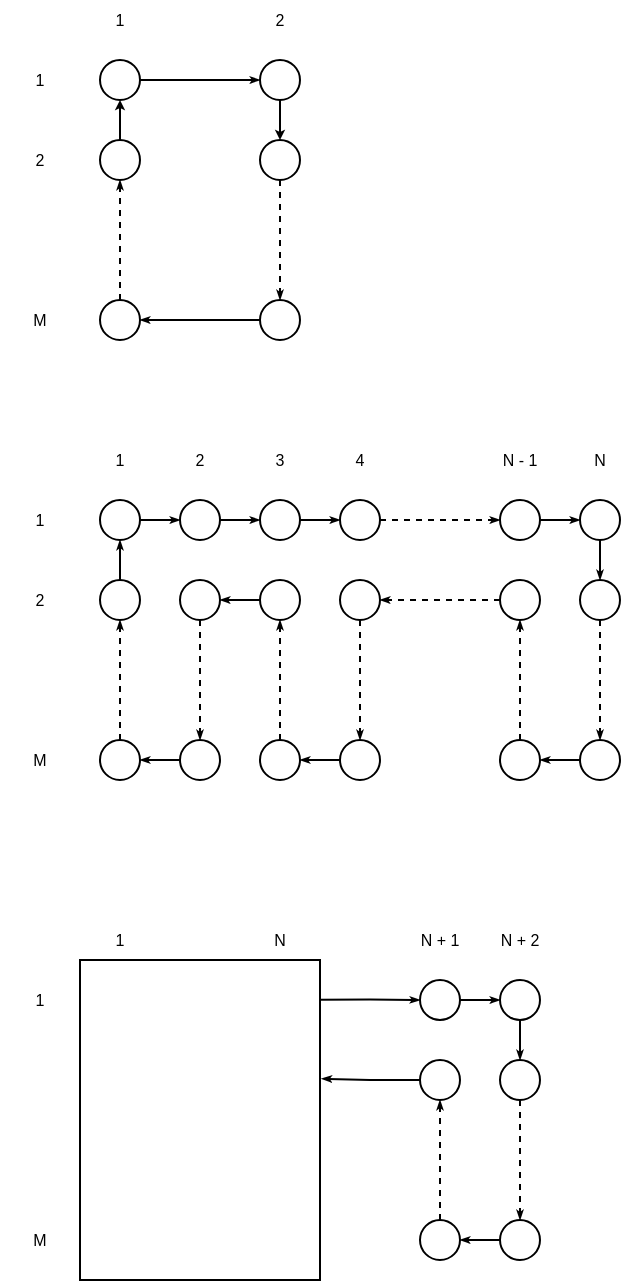 <mxfile version="14.9.5" type="device"><diagram id="q_cRLQWDdOpXKniMTgNt" name="Page-1"><mxGraphModel dx="813" dy="472" grid="1" gridSize="10" guides="1" tooltips="1" connect="1" arrows="1" fold="1" page="1" pageScale="1" pageWidth="827" pageHeight="1169" math="0" shadow="0"><root><mxCell id="0"/><mxCell id="1" parent="0"/><mxCell id="czLlAToXDyT0YlsjJ53b-17" style="edgeStyle=orthogonalEdgeStyle;rounded=0;orthogonalLoop=1;jettySize=auto;html=1;exitX=1;exitY=0.5;exitDx=0;exitDy=0;entryX=0;entryY=0.5;entryDx=0;entryDy=0;endArrow=classicThin;endFill=1;endSize=2;strokeWidth=1;" edge="1" parent="1" source="czLlAToXDyT0YlsjJ53b-1" target="czLlAToXDyT0YlsjJ53b-2"><mxGeometry relative="1" as="geometry"/></mxCell><mxCell id="czLlAToXDyT0YlsjJ53b-1" value="" style="ellipse;whiteSpace=wrap;html=1;aspect=fixed;" vertex="1" parent="1"><mxGeometry x="90" y="70" width="20" height="20" as="geometry"/></mxCell><mxCell id="czLlAToXDyT0YlsjJ53b-8" style="edgeStyle=orthogonalEdgeStyle;rounded=0;orthogonalLoop=1;jettySize=auto;html=1;exitX=0.5;exitY=1;exitDx=0;exitDy=0;entryX=0.5;entryY=0;entryDx=0;entryDy=0;endSize=2;" edge="1" parent="1" source="czLlAToXDyT0YlsjJ53b-2" target="czLlAToXDyT0YlsjJ53b-4"><mxGeometry relative="1" as="geometry"/></mxCell><mxCell id="czLlAToXDyT0YlsjJ53b-2" value="" style="ellipse;whiteSpace=wrap;html=1;aspect=fixed;" vertex="1" parent="1"><mxGeometry x="170" y="70" width="20" height="20" as="geometry"/></mxCell><mxCell id="czLlAToXDyT0YlsjJ53b-12" style="edgeStyle=orthogonalEdgeStyle;rounded=0;orthogonalLoop=1;jettySize=auto;html=1;exitX=0.5;exitY=0;exitDx=0;exitDy=0;entryX=0.5;entryY=1;entryDx=0;entryDy=0;endSize=2;" edge="1" parent="1" source="czLlAToXDyT0YlsjJ53b-3" target="czLlAToXDyT0YlsjJ53b-1"><mxGeometry relative="1" as="geometry"/></mxCell><mxCell id="czLlAToXDyT0YlsjJ53b-3" value="" style="ellipse;whiteSpace=wrap;html=1;aspect=fixed;" vertex="1" parent="1"><mxGeometry x="90" y="110" width="20" height="20" as="geometry"/></mxCell><mxCell id="czLlAToXDyT0YlsjJ53b-9" style="edgeStyle=orthogonalEdgeStyle;rounded=0;orthogonalLoop=1;jettySize=auto;html=1;exitX=0.5;exitY=1;exitDx=0;exitDy=0;entryX=0.5;entryY=0;entryDx=0;entryDy=0;strokeWidth=1;endArrow=classicThin;endFill=1;endSize=2;dashed=1;" edge="1" parent="1" source="czLlAToXDyT0YlsjJ53b-4" target="czLlAToXDyT0YlsjJ53b-6"><mxGeometry relative="1" as="geometry"/></mxCell><mxCell id="czLlAToXDyT0YlsjJ53b-4" value="" style="ellipse;whiteSpace=wrap;html=1;aspect=fixed;" vertex="1" parent="1"><mxGeometry x="170" y="110" width="20" height="20" as="geometry"/></mxCell><mxCell id="czLlAToXDyT0YlsjJ53b-11" style="edgeStyle=orthogonalEdgeStyle;rounded=0;orthogonalLoop=1;jettySize=auto;html=1;exitX=0.5;exitY=0;exitDx=0;exitDy=0;entryX=0.5;entryY=1;entryDx=0;entryDy=0;strokeWidth=1;endArrow=classicThin;endFill=1;endSize=2;dashed=1;" edge="1" parent="1" source="czLlAToXDyT0YlsjJ53b-5" target="czLlAToXDyT0YlsjJ53b-3"><mxGeometry relative="1" as="geometry"/></mxCell><mxCell id="czLlAToXDyT0YlsjJ53b-5" value="" style="ellipse;whiteSpace=wrap;html=1;aspect=fixed;" vertex="1" parent="1"><mxGeometry x="90" y="190" width="20" height="20" as="geometry"/></mxCell><mxCell id="czLlAToXDyT0YlsjJ53b-10" style="edgeStyle=orthogonalEdgeStyle;rounded=0;orthogonalLoop=1;jettySize=auto;html=1;exitX=0;exitY=0.5;exitDx=0;exitDy=0;entryX=1;entryY=0.5;entryDx=0;entryDy=0;strokeWidth=1;endArrow=classicThin;endFill=1;endSize=2;" edge="1" parent="1" source="czLlAToXDyT0YlsjJ53b-6" target="czLlAToXDyT0YlsjJ53b-5"><mxGeometry relative="1" as="geometry"/></mxCell><mxCell id="czLlAToXDyT0YlsjJ53b-6" value="" style="ellipse;whiteSpace=wrap;html=1;aspect=fixed;" vertex="1" parent="1"><mxGeometry x="170" y="190" width="20" height="20" as="geometry"/></mxCell><mxCell id="czLlAToXDyT0YlsjJ53b-21" value="1" style="text;html=1;strokeColor=none;fillColor=none;align=center;verticalAlign=middle;whiteSpace=wrap;rounded=0;fontSize=8;" vertex="1" parent="1"><mxGeometry x="80" y="40" width="40" height="20" as="geometry"/></mxCell><mxCell id="czLlAToXDyT0YlsjJ53b-22" value="2" style="text;html=1;strokeColor=none;fillColor=none;align=center;verticalAlign=middle;whiteSpace=wrap;rounded=0;fontSize=8;" vertex="1" parent="1"><mxGeometry x="160" y="40" width="40" height="20" as="geometry"/></mxCell><mxCell id="czLlAToXDyT0YlsjJ53b-23" value="1" style="text;html=1;strokeColor=none;fillColor=none;align=center;verticalAlign=middle;whiteSpace=wrap;rounded=0;fontSize=8;" vertex="1" parent="1"><mxGeometry x="40" y="70" width="40" height="20" as="geometry"/></mxCell><mxCell id="czLlAToXDyT0YlsjJ53b-24" value="2" style="text;html=1;strokeColor=none;fillColor=none;align=center;verticalAlign=middle;whiteSpace=wrap;rounded=0;fontSize=8;" vertex="1" parent="1"><mxGeometry x="40" y="110" width="40" height="20" as="geometry"/></mxCell><mxCell id="czLlAToXDyT0YlsjJ53b-25" value="M" style="text;html=1;strokeColor=none;fillColor=none;align=center;verticalAlign=middle;whiteSpace=wrap;rounded=0;fontSize=8;" vertex="1" parent="1"><mxGeometry x="40" y="190" width="40" height="20" as="geometry"/></mxCell><mxCell id="czLlAToXDyT0YlsjJ53b-44" style="edgeStyle=orthogonalEdgeStyle;rounded=0;orthogonalLoop=1;jettySize=auto;html=1;exitX=1;exitY=0.5;exitDx=0;exitDy=0;entryX=0;entryY=0.5;entryDx=0;entryDy=0;fontSize=8;endArrow=classicThin;endFill=1;endSize=2;strokeWidth=1;" edge="1" parent="1" source="czLlAToXDyT0YlsjJ53b-26" target="czLlAToXDyT0YlsjJ53b-28"><mxGeometry relative="1" as="geometry"/></mxCell><mxCell id="czLlAToXDyT0YlsjJ53b-26" value="" style="ellipse;whiteSpace=wrap;html=1;aspect=fixed;" vertex="1" parent="1"><mxGeometry x="90" y="290" width="20" height="20" as="geometry"/></mxCell><mxCell id="czLlAToXDyT0YlsjJ53b-46" style="edgeStyle=orthogonalEdgeStyle;rounded=0;orthogonalLoop=1;jettySize=auto;html=1;exitX=1;exitY=0.5;exitDx=0;exitDy=0;entryX=0;entryY=0.5;entryDx=0;entryDy=0;fontSize=8;endArrow=classicThin;endFill=1;endSize=2;strokeWidth=1;" edge="1" parent="1" source="czLlAToXDyT0YlsjJ53b-27" target="czLlAToXDyT0YlsjJ53b-29"><mxGeometry relative="1" as="geometry"/></mxCell><mxCell id="czLlAToXDyT0YlsjJ53b-27" value="" style="ellipse;whiteSpace=wrap;html=1;aspect=fixed;" vertex="1" parent="1"><mxGeometry x="170" y="290" width="20" height="20" as="geometry"/></mxCell><mxCell id="czLlAToXDyT0YlsjJ53b-45" style="edgeStyle=orthogonalEdgeStyle;rounded=0;orthogonalLoop=1;jettySize=auto;html=1;exitX=1;exitY=0.5;exitDx=0;exitDy=0;entryX=0;entryY=0.5;entryDx=0;entryDy=0;fontSize=8;endArrow=classicThin;endFill=1;endSize=2;strokeWidth=1;" edge="1" parent="1" source="czLlAToXDyT0YlsjJ53b-28" target="czLlAToXDyT0YlsjJ53b-27"><mxGeometry relative="1" as="geometry"/></mxCell><mxCell id="czLlAToXDyT0YlsjJ53b-28" value="" style="ellipse;whiteSpace=wrap;html=1;aspect=fixed;" vertex="1" parent="1"><mxGeometry x="130" y="290" width="20" height="20" as="geometry"/></mxCell><mxCell id="czLlAToXDyT0YlsjJ53b-47" style="edgeStyle=orthogonalEdgeStyle;rounded=0;orthogonalLoop=1;jettySize=auto;html=1;exitX=1;exitY=0.5;exitDx=0;exitDy=0;entryX=0;entryY=0.5;entryDx=0;entryDy=0;fontSize=8;endArrow=classicThin;endFill=1;endSize=2;strokeWidth=1;dashed=1;" edge="1" parent="1" source="czLlAToXDyT0YlsjJ53b-29" target="czLlAToXDyT0YlsjJ53b-30"><mxGeometry relative="1" as="geometry"/></mxCell><mxCell id="czLlAToXDyT0YlsjJ53b-29" value="" style="ellipse;whiteSpace=wrap;html=1;aspect=fixed;" vertex="1" parent="1"><mxGeometry x="210" y="290" width="20" height="20" as="geometry"/></mxCell><mxCell id="czLlAToXDyT0YlsjJ53b-48" style="edgeStyle=orthogonalEdgeStyle;rounded=0;orthogonalLoop=1;jettySize=auto;html=1;exitX=1;exitY=0.5;exitDx=0;exitDy=0;entryX=0;entryY=0.5;entryDx=0;entryDy=0;fontSize=8;endArrow=classicThin;endFill=1;endSize=2;strokeWidth=1;" edge="1" parent="1" source="czLlAToXDyT0YlsjJ53b-30" target="czLlAToXDyT0YlsjJ53b-31"><mxGeometry relative="1" as="geometry"/></mxCell><mxCell id="czLlAToXDyT0YlsjJ53b-30" value="" style="ellipse;whiteSpace=wrap;html=1;aspect=fixed;" vertex="1" parent="1"><mxGeometry x="290" y="290" width="20" height="20" as="geometry"/></mxCell><mxCell id="czLlAToXDyT0YlsjJ53b-49" style="edgeStyle=orthogonalEdgeStyle;rounded=0;orthogonalLoop=1;jettySize=auto;html=1;exitX=0.5;exitY=1;exitDx=0;exitDy=0;entryX=0.5;entryY=0;entryDx=0;entryDy=0;fontSize=8;endArrow=classicThin;endFill=1;endSize=2;strokeWidth=1;" edge="1" parent="1" source="czLlAToXDyT0YlsjJ53b-31" target="czLlAToXDyT0YlsjJ53b-37"><mxGeometry relative="1" as="geometry"/></mxCell><mxCell id="czLlAToXDyT0YlsjJ53b-31" value="" style="ellipse;whiteSpace=wrap;html=1;aspect=fixed;" vertex="1" parent="1"><mxGeometry x="330" y="290" width="20" height="20" as="geometry"/></mxCell><mxCell id="czLlAToXDyT0YlsjJ53b-61" style="edgeStyle=orthogonalEdgeStyle;rounded=0;orthogonalLoop=1;jettySize=auto;html=1;exitX=0.5;exitY=0;exitDx=0;exitDy=0;entryX=0.5;entryY=1;entryDx=0;entryDy=0;fontSize=8;endArrow=classicThin;endFill=1;endSize=2;strokeWidth=1;" edge="1" parent="1" source="czLlAToXDyT0YlsjJ53b-32" target="czLlAToXDyT0YlsjJ53b-26"><mxGeometry relative="1" as="geometry"/></mxCell><mxCell id="czLlAToXDyT0YlsjJ53b-32" value="" style="ellipse;whiteSpace=wrap;html=1;aspect=fixed;" vertex="1" parent="1"><mxGeometry x="90" y="330" width="20" height="20" as="geometry"/></mxCell><mxCell id="czLlAToXDyT0YlsjJ53b-57" style="edgeStyle=orthogonalEdgeStyle;rounded=0;orthogonalLoop=1;jettySize=auto;html=1;exitX=0;exitY=0.5;exitDx=0;exitDy=0;entryX=1;entryY=0.5;entryDx=0;entryDy=0;fontSize=8;endArrow=classicThin;endFill=1;endSize=2;strokeWidth=1;" edge="1" parent="1" source="czLlAToXDyT0YlsjJ53b-33" target="czLlAToXDyT0YlsjJ53b-34"><mxGeometry relative="1" as="geometry"/></mxCell><mxCell id="czLlAToXDyT0YlsjJ53b-33" value="" style="ellipse;whiteSpace=wrap;html=1;aspect=fixed;" vertex="1" parent="1"><mxGeometry x="170" y="330" width="20" height="20" as="geometry"/></mxCell><mxCell id="czLlAToXDyT0YlsjJ53b-58" style="edgeStyle=orthogonalEdgeStyle;rounded=0;orthogonalLoop=1;jettySize=auto;html=1;exitX=0.5;exitY=1;exitDx=0;exitDy=0;entryX=0.5;entryY=0;entryDx=0;entryDy=0;fontSize=8;endArrow=classicThin;endFill=1;endSize=2;strokeWidth=1;dashed=1;" edge="1" parent="1" source="czLlAToXDyT0YlsjJ53b-34" target="czLlAToXDyT0YlsjJ53b-40"><mxGeometry relative="1" as="geometry"/></mxCell><mxCell id="czLlAToXDyT0YlsjJ53b-34" value="" style="ellipse;whiteSpace=wrap;html=1;aspect=fixed;" vertex="1" parent="1"><mxGeometry x="130" y="330" width="20" height="20" as="geometry"/></mxCell><mxCell id="czLlAToXDyT0YlsjJ53b-54" style="edgeStyle=orthogonalEdgeStyle;rounded=0;orthogonalLoop=1;jettySize=auto;html=1;exitX=0.5;exitY=1;exitDx=0;exitDy=0;entryX=0.5;entryY=0;entryDx=0;entryDy=0;fontSize=8;endArrow=classicThin;endFill=1;endSize=2;strokeWidth=1;dashed=1;" edge="1" parent="1" source="czLlAToXDyT0YlsjJ53b-35" target="czLlAToXDyT0YlsjJ53b-41"><mxGeometry relative="1" as="geometry"/></mxCell><mxCell id="czLlAToXDyT0YlsjJ53b-35" value="" style="ellipse;whiteSpace=wrap;html=1;aspect=fixed;" vertex="1" parent="1"><mxGeometry x="210" y="330" width="20" height="20" as="geometry"/></mxCell><mxCell id="czLlAToXDyT0YlsjJ53b-53" style="edgeStyle=orthogonalEdgeStyle;rounded=0;orthogonalLoop=1;jettySize=auto;html=1;exitX=0;exitY=0.5;exitDx=0;exitDy=0;entryX=1;entryY=0.5;entryDx=0;entryDy=0;fontSize=8;endArrow=classicThin;endFill=1;endSize=2;strokeWidth=1;dashed=1;" edge="1" parent="1" source="czLlAToXDyT0YlsjJ53b-36" target="czLlAToXDyT0YlsjJ53b-35"><mxGeometry relative="1" as="geometry"/></mxCell><mxCell id="czLlAToXDyT0YlsjJ53b-36" value="" style="ellipse;whiteSpace=wrap;html=1;aspect=fixed;" vertex="1" parent="1"><mxGeometry x="290" y="330" width="20" height="20" as="geometry"/></mxCell><mxCell id="czLlAToXDyT0YlsjJ53b-50" style="edgeStyle=orthogonalEdgeStyle;rounded=0;orthogonalLoop=1;jettySize=auto;html=1;exitX=0.5;exitY=1;exitDx=0;exitDy=0;entryX=0.5;entryY=0;entryDx=0;entryDy=0;fontSize=8;endArrow=classicThin;endFill=1;endSize=2;strokeWidth=1;dashed=1;" edge="1" parent="1" source="czLlAToXDyT0YlsjJ53b-37" target="czLlAToXDyT0YlsjJ53b-43"><mxGeometry relative="1" as="geometry"/></mxCell><mxCell id="czLlAToXDyT0YlsjJ53b-37" value="" style="ellipse;whiteSpace=wrap;html=1;aspect=fixed;" vertex="1" parent="1"><mxGeometry x="330" y="330" width="20" height="20" as="geometry"/></mxCell><mxCell id="czLlAToXDyT0YlsjJ53b-60" style="edgeStyle=orthogonalEdgeStyle;rounded=0;orthogonalLoop=1;jettySize=auto;html=1;exitX=0.5;exitY=0;exitDx=0;exitDy=0;entryX=0.5;entryY=1;entryDx=0;entryDy=0;fontSize=8;endArrow=classicThin;endFill=1;endSize=2;strokeWidth=1;dashed=1;" edge="1" parent="1" source="czLlAToXDyT0YlsjJ53b-38" target="czLlAToXDyT0YlsjJ53b-32"><mxGeometry relative="1" as="geometry"/></mxCell><mxCell id="czLlAToXDyT0YlsjJ53b-38" value="" style="ellipse;whiteSpace=wrap;html=1;aspect=fixed;" vertex="1" parent="1"><mxGeometry x="90" y="410" width="20" height="20" as="geometry"/></mxCell><mxCell id="czLlAToXDyT0YlsjJ53b-56" style="edgeStyle=orthogonalEdgeStyle;rounded=0;orthogonalLoop=1;jettySize=auto;html=1;exitX=0.5;exitY=0;exitDx=0;exitDy=0;entryX=0.5;entryY=1;entryDx=0;entryDy=0;fontSize=8;endArrow=classicThin;endFill=1;endSize=2;strokeWidth=1;dashed=1;" edge="1" parent="1" source="czLlAToXDyT0YlsjJ53b-39" target="czLlAToXDyT0YlsjJ53b-33"><mxGeometry relative="1" as="geometry"/></mxCell><mxCell id="czLlAToXDyT0YlsjJ53b-39" value="" style="ellipse;whiteSpace=wrap;html=1;aspect=fixed;" vertex="1" parent="1"><mxGeometry x="170" y="410" width="20" height="20" as="geometry"/></mxCell><mxCell id="czLlAToXDyT0YlsjJ53b-59" style="edgeStyle=orthogonalEdgeStyle;rounded=0;orthogonalLoop=1;jettySize=auto;html=1;exitX=0;exitY=0.5;exitDx=0;exitDy=0;entryX=1;entryY=0.5;entryDx=0;entryDy=0;fontSize=8;endArrow=classicThin;endFill=1;endSize=2;strokeWidth=1;" edge="1" parent="1" source="czLlAToXDyT0YlsjJ53b-40" target="czLlAToXDyT0YlsjJ53b-38"><mxGeometry relative="1" as="geometry"/></mxCell><mxCell id="czLlAToXDyT0YlsjJ53b-40" value="" style="ellipse;whiteSpace=wrap;html=1;aspect=fixed;" vertex="1" parent="1"><mxGeometry x="130" y="410" width="20" height="20" as="geometry"/></mxCell><mxCell id="czLlAToXDyT0YlsjJ53b-55" style="edgeStyle=orthogonalEdgeStyle;rounded=0;orthogonalLoop=1;jettySize=auto;html=1;exitX=0;exitY=0.5;exitDx=0;exitDy=0;entryX=1;entryY=0.5;entryDx=0;entryDy=0;fontSize=8;endArrow=classicThin;endFill=1;endSize=2;strokeWidth=1;" edge="1" parent="1" source="czLlAToXDyT0YlsjJ53b-41" target="czLlAToXDyT0YlsjJ53b-39"><mxGeometry relative="1" as="geometry"/></mxCell><mxCell id="czLlAToXDyT0YlsjJ53b-41" value="" style="ellipse;whiteSpace=wrap;html=1;aspect=fixed;" vertex="1" parent="1"><mxGeometry x="210" y="410" width="20" height="20" as="geometry"/></mxCell><mxCell id="czLlAToXDyT0YlsjJ53b-52" style="edgeStyle=orthogonalEdgeStyle;rounded=0;orthogonalLoop=1;jettySize=auto;html=1;exitX=0.5;exitY=0;exitDx=0;exitDy=0;entryX=0.5;entryY=1;entryDx=0;entryDy=0;fontSize=8;endArrow=classicThin;endFill=1;endSize=2;strokeWidth=1;dashed=1;" edge="1" parent="1" source="czLlAToXDyT0YlsjJ53b-42" target="czLlAToXDyT0YlsjJ53b-36"><mxGeometry relative="1" as="geometry"/></mxCell><mxCell id="czLlAToXDyT0YlsjJ53b-42" value="" style="ellipse;whiteSpace=wrap;html=1;aspect=fixed;" vertex="1" parent="1"><mxGeometry x="290" y="410" width="20" height="20" as="geometry"/></mxCell><mxCell id="czLlAToXDyT0YlsjJ53b-51" style="edgeStyle=orthogonalEdgeStyle;rounded=0;orthogonalLoop=1;jettySize=auto;html=1;exitX=0;exitY=0.5;exitDx=0;exitDy=0;entryX=1;entryY=0.5;entryDx=0;entryDy=0;fontSize=8;endArrow=classicThin;endFill=1;endSize=2;strokeWidth=1;" edge="1" parent="1" source="czLlAToXDyT0YlsjJ53b-43" target="czLlAToXDyT0YlsjJ53b-42"><mxGeometry relative="1" as="geometry"/></mxCell><mxCell id="czLlAToXDyT0YlsjJ53b-43" value="" style="ellipse;whiteSpace=wrap;html=1;aspect=fixed;" vertex="1" parent="1"><mxGeometry x="330" y="410" width="20" height="20" as="geometry"/></mxCell><mxCell id="czLlAToXDyT0YlsjJ53b-62" value="1" style="text;html=1;strokeColor=none;fillColor=none;align=center;verticalAlign=middle;whiteSpace=wrap;rounded=0;fontSize=8;" vertex="1" parent="1"><mxGeometry x="80" y="260" width="40" height="20" as="geometry"/></mxCell><mxCell id="czLlAToXDyT0YlsjJ53b-63" value="2" style="text;html=1;strokeColor=none;fillColor=none;align=center;verticalAlign=middle;whiteSpace=wrap;rounded=0;fontSize=8;" vertex="1" parent="1"><mxGeometry x="120" y="260" width="40" height="20" as="geometry"/></mxCell><mxCell id="czLlAToXDyT0YlsjJ53b-64" value="3" style="text;html=1;strokeColor=none;fillColor=none;align=center;verticalAlign=middle;whiteSpace=wrap;rounded=0;fontSize=8;" vertex="1" parent="1"><mxGeometry x="160" y="260" width="40" height="20" as="geometry"/></mxCell><mxCell id="czLlAToXDyT0YlsjJ53b-65" value="4" style="text;html=1;strokeColor=none;fillColor=none;align=center;verticalAlign=middle;whiteSpace=wrap;rounded=0;fontSize=8;" vertex="1" parent="1"><mxGeometry x="200" y="260" width="40" height="20" as="geometry"/></mxCell><mxCell id="czLlAToXDyT0YlsjJ53b-66" value="N - 1" style="text;html=1;strokeColor=none;fillColor=none;align=center;verticalAlign=middle;whiteSpace=wrap;rounded=0;fontSize=8;" vertex="1" parent="1"><mxGeometry x="280" y="260" width="40" height="20" as="geometry"/></mxCell><mxCell id="czLlAToXDyT0YlsjJ53b-67" value="N" style="text;html=1;strokeColor=none;fillColor=none;align=center;verticalAlign=middle;whiteSpace=wrap;rounded=0;fontSize=8;" vertex="1" parent="1"><mxGeometry x="320" y="260" width="40" height="20" as="geometry"/></mxCell><mxCell id="czLlAToXDyT0YlsjJ53b-68" value="1" style="text;html=1;strokeColor=none;fillColor=none;align=center;verticalAlign=middle;whiteSpace=wrap;rounded=0;fontSize=8;" vertex="1" parent="1"><mxGeometry x="40" y="290" width="40" height="20" as="geometry"/></mxCell><mxCell id="czLlAToXDyT0YlsjJ53b-69" value="2" style="text;html=1;strokeColor=none;fillColor=none;align=center;verticalAlign=middle;whiteSpace=wrap;rounded=0;fontSize=8;" vertex="1" parent="1"><mxGeometry x="40" y="330" width="40" height="20" as="geometry"/></mxCell><mxCell id="czLlAToXDyT0YlsjJ53b-70" value="M" style="text;html=1;strokeColor=none;fillColor=none;align=center;verticalAlign=middle;whiteSpace=wrap;rounded=0;fontSize=8;" vertex="1" parent="1"><mxGeometry x="40" y="410" width="40" height="20" as="geometry"/></mxCell><mxCell id="czLlAToXDyT0YlsjJ53b-71" value="" style="rounded=0;whiteSpace=wrap;html=1;fontSize=8;" vertex="1" parent="1"><mxGeometry x="80" y="520" width="120" height="160" as="geometry"/></mxCell><mxCell id="czLlAToXDyT0YlsjJ53b-78" style="edgeStyle=orthogonalEdgeStyle;rounded=0;orthogonalLoop=1;jettySize=auto;html=1;exitX=0.997;exitY=0.124;exitDx=0;exitDy=0;entryX=0;entryY=0.5;entryDx=0;entryDy=0;fontSize=8;endArrow=classicThin;endFill=1;endSize=2;strokeWidth=1;exitPerimeter=0;" edge="1" parent="1" source="czLlAToXDyT0YlsjJ53b-71" target="czLlAToXDyT0YlsjJ53b-72"><mxGeometry relative="1" as="geometry"/></mxCell><mxCell id="czLlAToXDyT0YlsjJ53b-84" style="edgeStyle=orthogonalEdgeStyle;rounded=0;orthogonalLoop=1;jettySize=auto;html=1;exitX=1;exitY=0.5;exitDx=0;exitDy=0;entryX=0;entryY=0.5;entryDx=0;entryDy=0;fontSize=8;endArrow=classicThin;endFill=1;endSize=2;strokeWidth=1;" edge="1" parent="1" source="czLlAToXDyT0YlsjJ53b-72" target="czLlAToXDyT0YlsjJ53b-73"><mxGeometry relative="1" as="geometry"/></mxCell><mxCell id="czLlAToXDyT0YlsjJ53b-72" value="" style="ellipse;whiteSpace=wrap;html=1;aspect=fixed;" vertex="1" parent="1"><mxGeometry x="250" y="530" width="20" height="20" as="geometry"/></mxCell><mxCell id="czLlAToXDyT0YlsjJ53b-85" style="edgeStyle=orthogonalEdgeStyle;rounded=0;orthogonalLoop=1;jettySize=auto;html=1;exitX=0.5;exitY=1;exitDx=0;exitDy=0;entryX=0.5;entryY=0;entryDx=0;entryDy=0;fontSize=8;endArrow=classicThin;endFill=1;endSize=2;strokeWidth=1;" edge="1" parent="1" source="czLlAToXDyT0YlsjJ53b-73" target="czLlAToXDyT0YlsjJ53b-75"><mxGeometry relative="1" as="geometry"/></mxCell><mxCell id="czLlAToXDyT0YlsjJ53b-73" value="" style="ellipse;whiteSpace=wrap;html=1;aspect=fixed;" vertex="1" parent="1"><mxGeometry x="290" y="530" width="20" height="20" as="geometry"/></mxCell><mxCell id="czLlAToXDyT0YlsjJ53b-89" style="edgeStyle=orthogonalEdgeStyle;rounded=0;orthogonalLoop=1;jettySize=auto;html=1;exitX=0;exitY=0.5;exitDx=0;exitDy=0;entryX=1.007;entryY=0.371;entryDx=0;entryDy=0;entryPerimeter=0;fontSize=8;endArrow=classicThin;endFill=1;endSize=2;strokeWidth=1;" edge="1" parent="1" source="czLlAToXDyT0YlsjJ53b-74" target="czLlAToXDyT0YlsjJ53b-71"><mxGeometry relative="1" as="geometry"/></mxCell><mxCell id="czLlAToXDyT0YlsjJ53b-74" value="" style="ellipse;whiteSpace=wrap;html=1;aspect=fixed;" vertex="1" parent="1"><mxGeometry x="250" y="570" width="20" height="20" as="geometry"/></mxCell><mxCell id="czLlAToXDyT0YlsjJ53b-86" style="edgeStyle=orthogonalEdgeStyle;rounded=0;orthogonalLoop=1;jettySize=auto;html=1;exitX=0.5;exitY=1;exitDx=0;exitDy=0;entryX=0.5;entryY=0;entryDx=0;entryDy=0;fontSize=8;endArrow=classicThin;endFill=1;endSize=2;strokeWidth=1;dashed=1;" edge="1" parent="1" source="czLlAToXDyT0YlsjJ53b-75" target="czLlAToXDyT0YlsjJ53b-77"><mxGeometry relative="1" as="geometry"/></mxCell><mxCell id="czLlAToXDyT0YlsjJ53b-75" value="" style="ellipse;whiteSpace=wrap;html=1;aspect=fixed;" vertex="1" parent="1"><mxGeometry x="290" y="570" width="20" height="20" as="geometry"/></mxCell><mxCell id="czLlAToXDyT0YlsjJ53b-88" style="edgeStyle=orthogonalEdgeStyle;rounded=0;orthogonalLoop=1;jettySize=auto;html=1;exitX=0.5;exitY=0;exitDx=0;exitDy=0;entryX=0.5;entryY=1;entryDx=0;entryDy=0;fontSize=8;endArrow=classicThin;endFill=1;endSize=2;strokeWidth=1;dashed=1;" edge="1" parent="1" source="czLlAToXDyT0YlsjJ53b-76" target="czLlAToXDyT0YlsjJ53b-74"><mxGeometry relative="1" as="geometry"/></mxCell><mxCell id="czLlAToXDyT0YlsjJ53b-76" value="" style="ellipse;whiteSpace=wrap;html=1;aspect=fixed;" vertex="1" parent="1"><mxGeometry x="250" y="650" width="20" height="20" as="geometry"/></mxCell><mxCell id="czLlAToXDyT0YlsjJ53b-87" style="edgeStyle=orthogonalEdgeStyle;rounded=0;orthogonalLoop=1;jettySize=auto;html=1;exitX=0;exitY=0.5;exitDx=0;exitDy=0;entryX=1;entryY=0.5;entryDx=0;entryDy=0;fontSize=8;endArrow=classicThin;endFill=1;endSize=2;strokeWidth=1;" edge="1" parent="1" source="czLlAToXDyT0YlsjJ53b-77" target="czLlAToXDyT0YlsjJ53b-76"><mxGeometry relative="1" as="geometry"/></mxCell><mxCell id="czLlAToXDyT0YlsjJ53b-77" value="" style="ellipse;whiteSpace=wrap;html=1;aspect=fixed;" vertex="1" parent="1"><mxGeometry x="290" y="650" width="20" height="20" as="geometry"/></mxCell><mxCell id="czLlAToXDyT0YlsjJ53b-79" value="1" style="text;html=1;strokeColor=none;fillColor=none;align=center;verticalAlign=middle;whiteSpace=wrap;rounded=0;fontSize=8;" vertex="1" parent="1"><mxGeometry x="80" y="500" width="40" height="20" as="geometry"/></mxCell><mxCell id="czLlAToXDyT0YlsjJ53b-80" value="N" style="text;html=1;strokeColor=none;fillColor=none;align=center;verticalAlign=middle;whiteSpace=wrap;rounded=0;fontSize=8;" vertex="1" parent="1"><mxGeometry x="160" y="500" width="40" height="20" as="geometry"/></mxCell><mxCell id="czLlAToXDyT0YlsjJ53b-81" value="1" style="text;html=1;strokeColor=none;fillColor=none;align=center;verticalAlign=middle;whiteSpace=wrap;rounded=0;fontSize=8;" vertex="1" parent="1"><mxGeometry x="40" y="530" width="40" height="20" as="geometry"/></mxCell><mxCell id="czLlAToXDyT0YlsjJ53b-82" value="M" style="text;html=1;strokeColor=none;fillColor=none;align=center;verticalAlign=middle;whiteSpace=wrap;rounded=0;fontSize=8;" vertex="1" parent="1"><mxGeometry x="40" y="650" width="40" height="20" as="geometry"/></mxCell><mxCell id="czLlAToXDyT0YlsjJ53b-90" value="N + 1" style="text;html=1;strokeColor=none;fillColor=none;align=center;verticalAlign=middle;whiteSpace=wrap;rounded=0;fontSize=8;" vertex="1" parent="1"><mxGeometry x="240" y="500" width="40" height="20" as="geometry"/></mxCell><mxCell id="czLlAToXDyT0YlsjJ53b-91" value="N + 2" style="text;html=1;strokeColor=none;fillColor=none;align=center;verticalAlign=middle;whiteSpace=wrap;rounded=0;fontSize=8;" vertex="1" parent="1"><mxGeometry x="280" y="500" width="40" height="20" as="geometry"/></mxCell></root></mxGraphModel></diagram></mxfile>